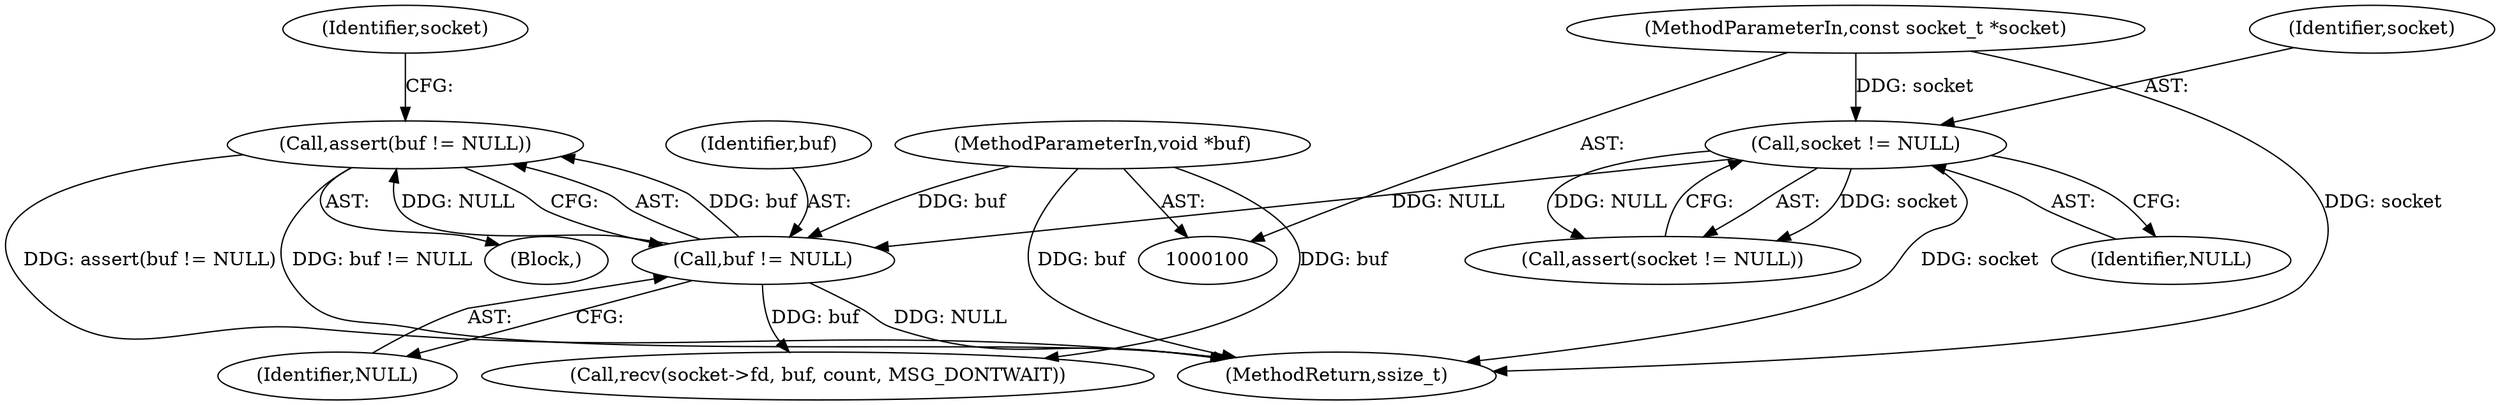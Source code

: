 digraph "0_Android_472271b153c5dc53c28beac55480a8d8434b2d5c_63@API" {
"1000109" [label="(Call,assert(buf != NULL))"];
"1000110" [label="(Call,buf != NULL)"];
"1000102" [label="(MethodParameterIn,void *buf)"];
"1000106" [label="(Call,socket != NULL)"];
"1000101" [label="(MethodParameterIn,const socket_t *socket)"];
"1000104" [label="(Block,)"];
"1000111" [label="(Identifier,buf)"];
"1000109" [label="(Call,assert(buf != NULL))"];
"1000114" [label="(Call,recv(socket->fd, buf, count, MSG_DONTWAIT))"];
"1000107" [label="(Identifier,socket)"];
"1000110" [label="(Call,buf != NULL)"];
"1000112" [label="(Identifier,NULL)"];
"1000105" [label="(Call,assert(socket != NULL))"];
"1000106" [label="(Call,socket != NULL)"];
"1000102" [label="(MethodParameterIn,void *buf)"];
"1000101" [label="(MethodParameterIn,const socket_t *socket)"];
"1000121" [label="(MethodReturn,ssize_t)"];
"1000108" [label="(Identifier,NULL)"];
"1000116" [label="(Identifier,socket)"];
"1000109" -> "1000104"  [label="AST: "];
"1000109" -> "1000110"  [label="CFG: "];
"1000110" -> "1000109"  [label="AST: "];
"1000116" -> "1000109"  [label="CFG: "];
"1000109" -> "1000121"  [label="DDG: buf != NULL"];
"1000109" -> "1000121"  [label="DDG: assert(buf != NULL)"];
"1000110" -> "1000109"  [label="DDG: buf"];
"1000110" -> "1000109"  [label="DDG: NULL"];
"1000110" -> "1000112"  [label="CFG: "];
"1000111" -> "1000110"  [label="AST: "];
"1000112" -> "1000110"  [label="AST: "];
"1000110" -> "1000121"  [label="DDG: NULL"];
"1000102" -> "1000110"  [label="DDG: buf"];
"1000106" -> "1000110"  [label="DDG: NULL"];
"1000110" -> "1000114"  [label="DDG: buf"];
"1000102" -> "1000100"  [label="AST: "];
"1000102" -> "1000121"  [label="DDG: buf"];
"1000102" -> "1000114"  [label="DDG: buf"];
"1000106" -> "1000105"  [label="AST: "];
"1000106" -> "1000108"  [label="CFG: "];
"1000107" -> "1000106"  [label="AST: "];
"1000108" -> "1000106"  [label="AST: "];
"1000105" -> "1000106"  [label="CFG: "];
"1000106" -> "1000121"  [label="DDG: socket"];
"1000106" -> "1000105"  [label="DDG: socket"];
"1000106" -> "1000105"  [label="DDG: NULL"];
"1000101" -> "1000106"  [label="DDG: socket"];
"1000101" -> "1000100"  [label="AST: "];
"1000101" -> "1000121"  [label="DDG: socket"];
}
